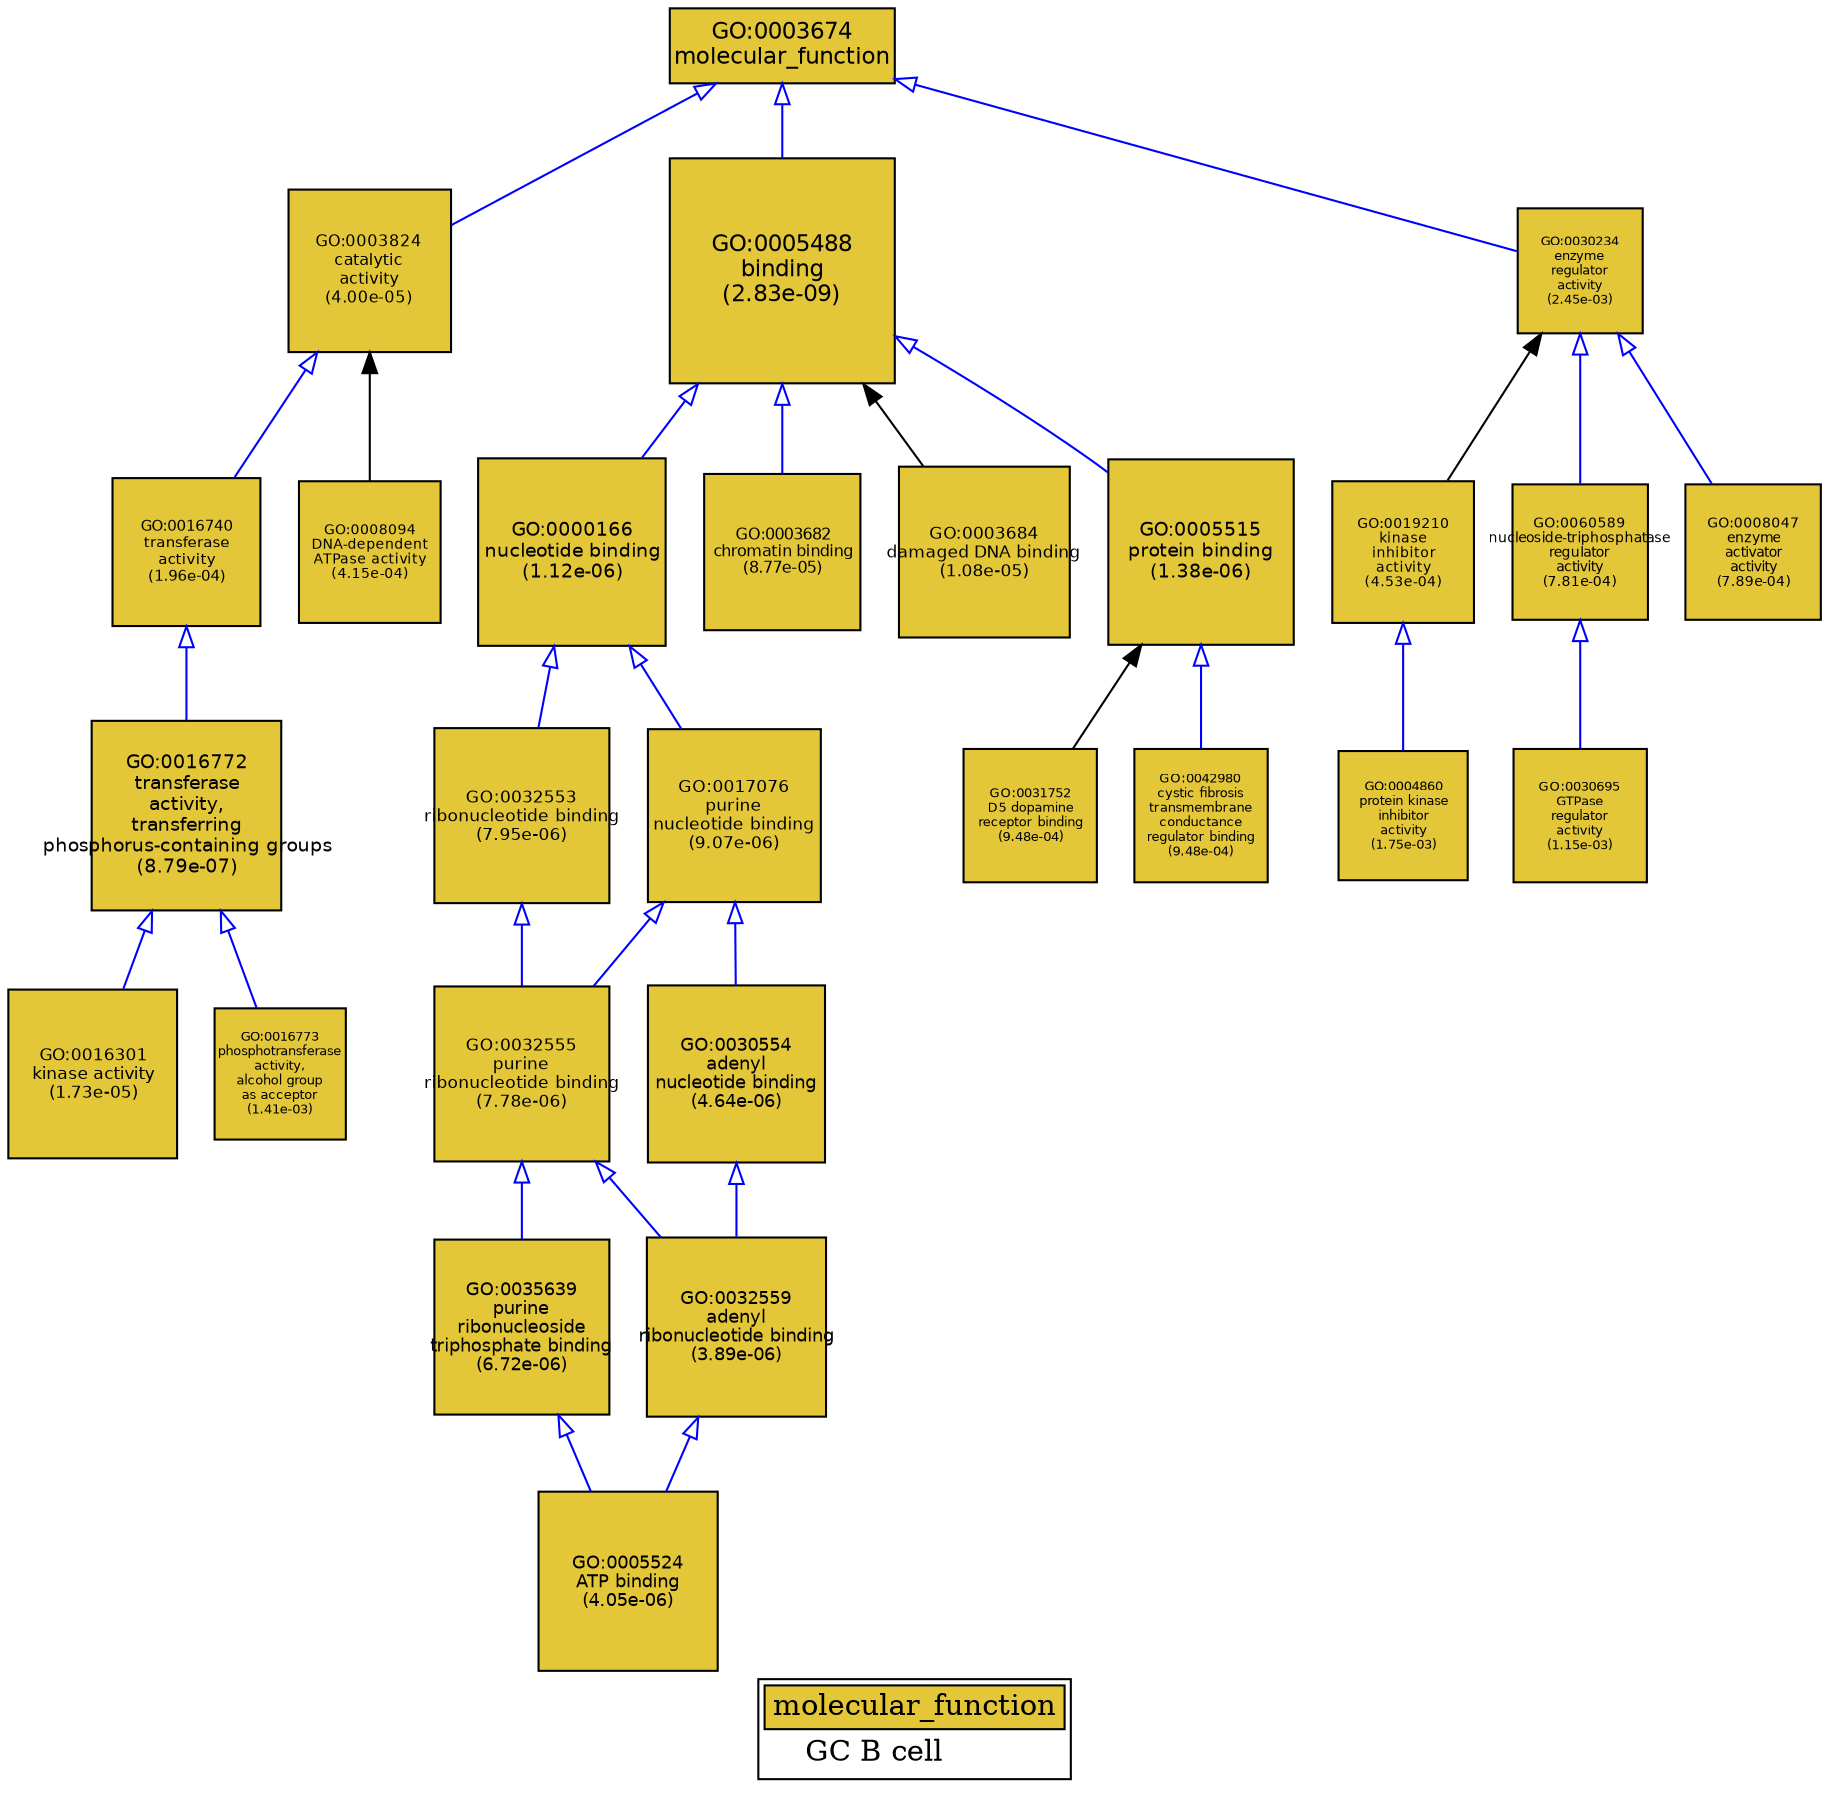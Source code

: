 digraph "molecular_function" {
graph [ bgcolor = "#ffffff", label = <<TABLE COLOR="black" BGCOLOR="white"><TR><TD COLSPAN="2" BGCOLOR="#E3C739"><FONT COLOR="black">molecular_function</FONT></TD></TR><TR><TD BORDER="0">GC B cell</TD></TR></TABLE>> ];
node [ fontname = "Helvetica" ];

subgraph "nodes" {

node [ style = "filled", fixedsize = "true", width = 1, shape = "box", fontsize = 9, fillcolor = "#E3C739", fontcolor = "black", color = "black" ];

"GO:0000166" [ URL = "#GO:0000166", label = <<TABLE BORDER="0"><TR><TD>GO:0000166<BR/>nucleotide binding<BR/>(1.12e-06)</TD></TR></TABLE>>, width = 1.25270243727, shape = "box", fontsize = 9.01945754832, height = 1.25270243727 ];
"GO:0003682" [ URL = "#GO:0003682", label = <<TABLE BORDER="0"><TR><TD>GO:0003682<BR/>chromatin binding<BR/>(8.77e-05)</TD></TR></TABLE>>, width = 1.03585007367, shape = "box", fontsize = 7.4581205304, height = 1.03585007367 ];
"GO:0016772" [ URL = "#GO:0016772", label = <<TABLE BORDER="0"><TR><TD>GO:0016772<BR/>transferase<BR/>activity,<BR/>transferring<BR/>phosphorus-containing groups<BR/>(8.79e-07)</TD></TR></TABLE>>, width = 1.26364606377, shape = "box", fontsize = 9.09825165914, height = 1.26364606377 ];
"GO:0003684" [ URL = "#GO:0003684", label = <<TABLE BORDER="0"><TR><TD>GO:0003684<BR/>damaged DNA binding<BR/>(1.08e-05)</TD></TR></TABLE>>, width = 1.14494391911, shape = "box", fontsize = 8.24359621761, height = 1.14494391911 ];
"GO:0016301" [ URL = "#GO:0016301", label = <<TABLE BORDER="0"><TR><TD>GO:0016301<BR/>kinase activity<BR/>(1.73e-05)</TD></TR></TABLE>>, width = 1.12145019426, shape = "box", fontsize = 8.07444139864, height = 1.12145019426 ];
"GO:0016740" [ URL = "#GO:0016740", label = <<TABLE BORDER="0"><TR><TD>GO:0016740<BR/>transferase<BR/>activity<BR/>(1.96e-04)</TD></TR></TABLE>>, width = 0.99070246237, shape = "box", fontsize = 7.13305772906, height = 0.99070246237 ];
"GO:0003674" [ URL = "#GO:0003674", label = <<TABLE BORDER="0"><TR><TD>GO:0003674<BR/>molecular_function</TD></TR></TABLE>>, width = 1.5, shape = "box", fontsize = 10.8 ];
"GO:0008094" [ URL = "#GO:0008094", label = <<TABLE BORDER="0"><TR><TD>GO:0008094<BR/>DNA-dependent<BR/>ATPase activity<BR/>(4.15e-04)</TD></TR></TABLE>>, width = 0.946604407738, shape = "box", fontsize = 6.81555173572, height = 0.946604407738 ];
"GO:0016773" [ URL = "#GO:0016773", label = <<TABLE BORDER="0"><TR><TD>GO:0016773<BR/>phosphotransferase<BR/>activity,<BR/>alcohol group<BR/>as acceptor<BR/>(1.41e-03)</TD></TR></TABLE>>, width = 0.869979329669, shape = "box", fontsize = 6.26385117361, height = 0.869979329669 ];
"GO:0019210" [ URL = "#GO:0019210", label = <<TABLE BORDER="0"><TR><TD>GO:0019210<BR/>kinase<BR/>inhibitor<BR/>activity<BR/>(4.53e-04)</TD></TR></TABLE>>, width = 0.941397030325, shape = "box", fontsize = 6.77805861834, height = 0.941397030325 ];
"GO:0017076" [ URL = "#GO:0017076", label = <<TABLE BORDER="0"><TR><TD>GO:0017076<BR/>purine<BR/>nucleotide binding<BR/>(9.07e-06)</TD></TR></TABLE>>, width = 1.15375940996, shape = "box", fontsize = 8.30706775168, height = 1.15375940996 ];
"GO:0005515" [ URL = "#GO:0005515", label = <<TABLE BORDER="0"><TR><TD>GO:0005515<BR/>protein binding<BR/>(1.38e-06)</TD></TR></TABLE>>, width = 1.24304458459, shape = "box", fontsize = 8.94992100908, height = 1.24304458459 ];
"GO:0060589" [ URL = "#GO:0060589", label = <<TABLE BORDER="0"><TR><TD>GO:0060589<BR/>nucleoside-triphosphatase<BR/>regulator<BR/>activity<BR/>(7.81e-04)</TD></TR></TABLE>>, width = 0.907860296235, shape = "box", fontsize = 6.53659413289, height = 0.907860296235 ];
"GO:0003824" [ URL = "#GO:0003824", label = <<TABLE BORDER="0"><TR><TD>GO:0003824<BR/>catalytic<BR/>activity<BR/>(4.00e-05)</TD></TR></TABLE>>, width = 1.07817811174, shape = "box", fontsize = 7.76288240453, height = 1.07817811174 ];
"GO:0035639" [ URL = "#GO:0035639", label = <<TABLE BORDER="0"><TR><TD>GO:0035639<BR/>purine<BR/>ribonucleoside<BR/>triphosphate binding<BR/>(6.72e-06)</TD></TR></TABLE>>, width = 1.16847849639, shape = "box", fontsize = 8.41304517403, height = 1.16847849639 ];
"GO:0008047" [ URL = "#GO:0008047", label = <<TABLE BORDER="0"><TR><TD>GO:0008047<BR/>enzyme<BR/>activator<BR/>activity<BR/>(7.89e-04)</TD></TR></TABLE>>, width = 0.907186287662, shape = "box", fontsize = 6.53174127117, height = 0.907186287662 ];
"GO:0032553" [ URL = "#GO:0032553", label = <<TABLE BORDER="0"><TR><TD>GO:0032553<BR/>ribonucleotide binding<BR/>(7.95e-06)</TD></TR></TABLE>>, width = 1.16026200921, shape = "box", fontsize = 8.35388646632, height = 1.16026200921 ];
"GO:0004860" [ URL = "#GO:0004860", label = <<TABLE BORDER="0"><TR><TD>GO:0004860<BR/>protein kinase<BR/>inhibitor<BR/>activity<BR/>(1.75e-03)</TD></TR></TABLE>>, width = 0.855698940064, shape = "box", fontsize = 6.16103236846, height = 0.855698940064 ];
"GO:0032555" [ URL = "#GO:0032555", label = <<TABLE BORDER="0"><TR><TD>GO:0032555<BR/>purine<BR/>ribonucleotide binding<BR/>(7.78e-06)</TD></TR></TABLE>>, width = 1.16134749913, shape = "box", fontsize = 8.36170199375, height = 1.16134749913 ];
"GO:0030554" [ URL = "#GO:0030554", label = <<TABLE BORDER="0"><TR><TD>GO:0030554<BR/>adenyl<BR/>nucleotide binding<BR/>(4.64e-06)</TD></TR></TABLE>>, width = 1.18635698631, shape = "box", fontsize = 8.5417703014, height = 1.18635698631 ];
"GO:0030695" [ URL = "#GO:0030695", label = <<TABLE BORDER="0"><TR><TD>GO:0030695<BR/>GTPase<BR/>regulator<BR/>activity<BR/>(1.15e-03)</TD></TR></TABLE>>, width = 0.883006802182, shape = "box", fontsize = 6.35764897571, height = 0.883006802182 ];
"GO:0031752" [ URL = "#GO:0031752", label = <<TABLE BORDER="0"><TR><TD>GO:0031752<BR/>D5 dopamine<BR/>receptor binding<BR/>(9.48e-04)</TD></TR></TABLE>>, width = 0.895622701397, shape = "box", fontsize = 6.44848345006, height = 0.895622701397 ];
"GO:0005488" [ URL = "#GO:0005488", label = <<TABLE BORDER="0"><TR><TD>GO:0005488<BR/>binding<BR/>(2.83e-09)</TD></TR></TABLE>>, width = 1.5, shape = "box", fontsize = 10.8, height = 1.5 ];
"GO:0005524" [ URL = "#GO:0005524", label = <<TABLE BORDER="0"><TR><TD>GO:0005524<BR/>ATP binding<BR/>(4.05e-06)</TD></TR></TABLE>>, width = 1.19289106258, shape = "box", fontsize = 8.58881565061, height = 1.19289106258 ];
"GO:0030234" [ URL = "#GO:0030234", label = <<TABLE BORDER="0"><TR><TD>GO:0030234<BR/>enzyme<BR/>regulator<BR/>activity<BR/>(2.45e-03)</TD></TR></TABLE>>, width = 0.833053949537, shape = "box", fontsize = 5.99798843667, height = 0.833053949537 ];
"GO:0042980" [ URL = "#GO:0042980", label = <<TABLE BORDER="0"><TR><TD>GO:0042980<BR/>cystic fibrosis<BR/>transmembrane<BR/>conductance<BR/>regulator binding<BR/>(9.48e-04)</TD></TR></TABLE>>, width = 0.895622701397, shape = "box", fontsize = 6.44848345006, height = 0.895622701397 ];
"GO:0032559" [ URL = "#GO:0032559", label = <<TABLE BORDER="0"><TR><TD>GO:0032559<BR/>adenyl<BR/>ribonucleotide binding<BR/>(3.89e-06)</TD></TR></TABLE>>, width = 1.19477377562, shape = "box", fontsize = 8.60237118449, height = 1.19477377562 ];
}
subgraph "edges" {


edge [ dir = "back", weight = 1 ];
subgraph "regulates" {


edge [ color = "cyan", arrowtail = "none" ];
subgraph "positive" {


edge [ color = "green", arrowtail = "vee" ];
}
subgraph "negative" {


edge [ color = "red", arrowtail = "tee" ];
}
}
subgraph "part_of" {


edge [ color = "purple", arrowtail = "diamond", weight = 2.5 ];
}
subgraph "is_a" {


edge [ color = "blue", arrowtail = "empty", weight = 5.0 ];
"GO:0017076" -> "GO:0030554";
"GO:0003674" -> "GO:0003824";
"GO:0030554" -> "GO:0032559";
"GO:0032559" -> "GO:0005524";
"GO:0000166" -> "GO:0017076";
"GO:0030234" -> "GO:0060589";
"GO:0005488" -> "GO:0000166";
"GO:0005488" -> "GO:0005515";
"GO:0060589" -> "GO:0030695";
"GO:0016740" -> "GO:0016772";
"GO:0000166" -> "GO:0032553";
"GO:0003674" -> "GO:0030234";
"GO:0019210" -> "GO:0004860";
"GO:0035639" -> "GO:0005524";
"GO:0030234" -> "GO:0008047";
"GO:0003674" -> "GO:0005488";
"GO:0003824" -> "GO:0016740";
"GO:0016772" -> "GO:0016773";
"GO:0016772" -> "GO:0016301";
"GO:0032553" -> "GO:0032555";
"GO:0005515" -> "GO:0042980";
"GO:0017076" -> "GO:0032555";
"GO:0032555" -> "GO:0032559";
"GO:0005488" -> "GO:0003682";
"GO:0032555" -> "GO:0035639";
}
"GO:0030234" -> "GO:0019210";
"GO:0005515" -> "GO:0031752";
"GO:0005488" -> "GO:0003684";
"GO:0003824" -> "GO:0008094";
}
}
